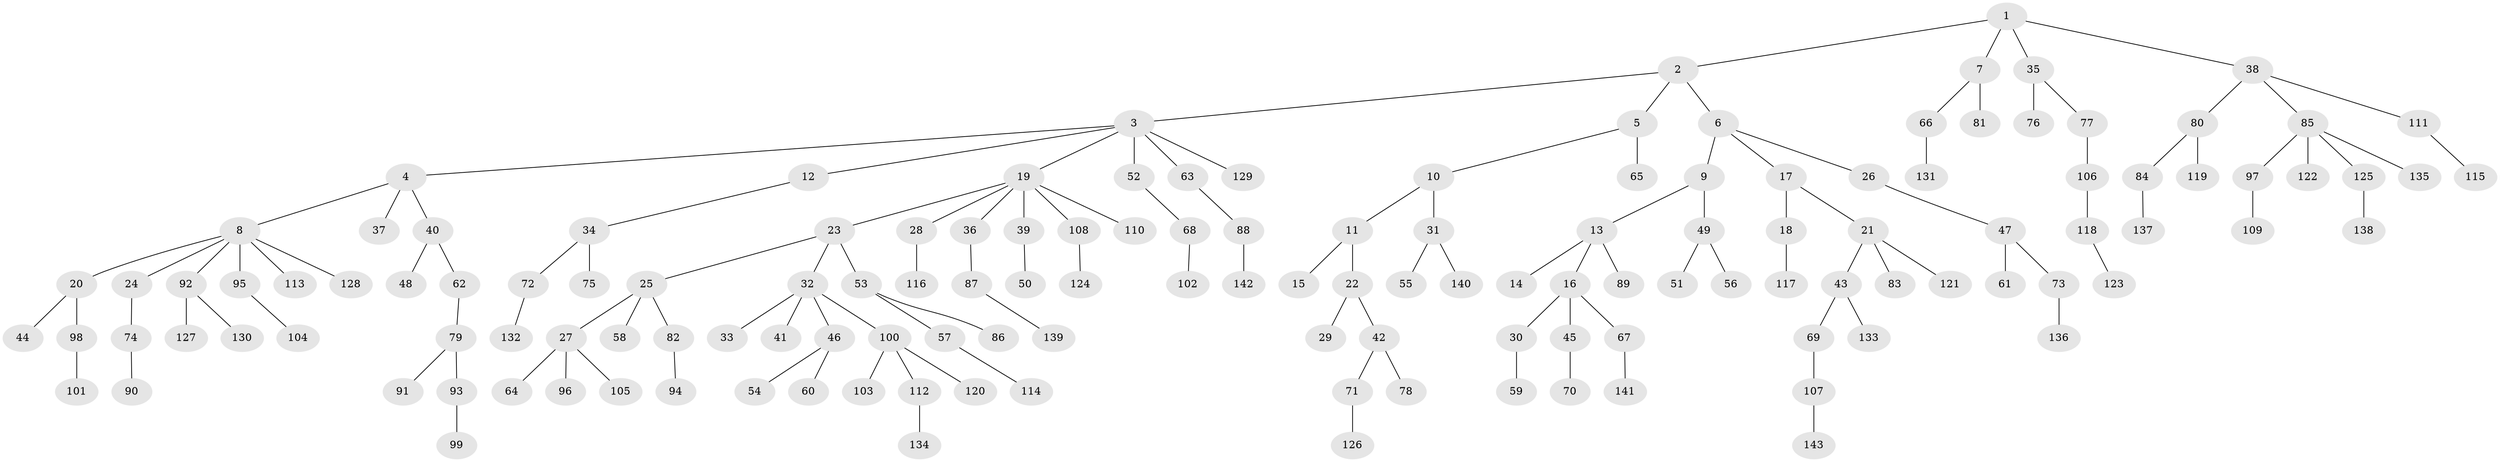 // coarse degree distribution, {4: 0.09900990099009901, 3: 0.09900990099009901, 2: 0.297029702970297, 1: 0.46534653465346537, 5: 0.009900990099009901, 6: 0.0297029702970297}
// Generated by graph-tools (version 1.1) at 2025/37/03/04/25 23:37:16]
// undirected, 143 vertices, 142 edges
graph export_dot {
  node [color=gray90,style=filled];
  1;
  2;
  3;
  4;
  5;
  6;
  7;
  8;
  9;
  10;
  11;
  12;
  13;
  14;
  15;
  16;
  17;
  18;
  19;
  20;
  21;
  22;
  23;
  24;
  25;
  26;
  27;
  28;
  29;
  30;
  31;
  32;
  33;
  34;
  35;
  36;
  37;
  38;
  39;
  40;
  41;
  42;
  43;
  44;
  45;
  46;
  47;
  48;
  49;
  50;
  51;
  52;
  53;
  54;
  55;
  56;
  57;
  58;
  59;
  60;
  61;
  62;
  63;
  64;
  65;
  66;
  67;
  68;
  69;
  70;
  71;
  72;
  73;
  74;
  75;
  76;
  77;
  78;
  79;
  80;
  81;
  82;
  83;
  84;
  85;
  86;
  87;
  88;
  89;
  90;
  91;
  92;
  93;
  94;
  95;
  96;
  97;
  98;
  99;
  100;
  101;
  102;
  103;
  104;
  105;
  106;
  107;
  108;
  109;
  110;
  111;
  112;
  113;
  114;
  115;
  116;
  117;
  118;
  119;
  120;
  121;
  122;
  123;
  124;
  125;
  126;
  127;
  128;
  129;
  130;
  131;
  132;
  133;
  134;
  135;
  136;
  137;
  138;
  139;
  140;
  141;
  142;
  143;
  1 -- 2;
  1 -- 7;
  1 -- 35;
  1 -- 38;
  2 -- 3;
  2 -- 5;
  2 -- 6;
  3 -- 4;
  3 -- 12;
  3 -- 19;
  3 -- 52;
  3 -- 63;
  3 -- 129;
  4 -- 8;
  4 -- 37;
  4 -- 40;
  5 -- 10;
  5 -- 65;
  6 -- 9;
  6 -- 17;
  6 -- 26;
  7 -- 66;
  7 -- 81;
  8 -- 20;
  8 -- 24;
  8 -- 92;
  8 -- 95;
  8 -- 113;
  8 -- 128;
  9 -- 13;
  9 -- 49;
  10 -- 11;
  10 -- 31;
  11 -- 15;
  11 -- 22;
  12 -- 34;
  13 -- 14;
  13 -- 16;
  13 -- 89;
  16 -- 30;
  16 -- 45;
  16 -- 67;
  17 -- 18;
  17 -- 21;
  18 -- 117;
  19 -- 23;
  19 -- 28;
  19 -- 36;
  19 -- 39;
  19 -- 108;
  19 -- 110;
  20 -- 44;
  20 -- 98;
  21 -- 43;
  21 -- 83;
  21 -- 121;
  22 -- 29;
  22 -- 42;
  23 -- 25;
  23 -- 32;
  23 -- 53;
  24 -- 74;
  25 -- 27;
  25 -- 58;
  25 -- 82;
  26 -- 47;
  27 -- 64;
  27 -- 96;
  27 -- 105;
  28 -- 116;
  30 -- 59;
  31 -- 55;
  31 -- 140;
  32 -- 33;
  32 -- 41;
  32 -- 46;
  32 -- 100;
  34 -- 72;
  34 -- 75;
  35 -- 76;
  35 -- 77;
  36 -- 87;
  38 -- 80;
  38 -- 85;
  38 -- 111;
  39 -- 50;
  40 -- 48;
  40 -- 62;
  42 -- 71;
  42 -- 78;
  43 -- 69;
  43 -- 133;
  45 -- 70;
  46 -- 54;
  46 -- 60;
  47 -- 61;
  47 -- 73;
  49 -- 51;
  49 -- 56;
  52 -- 68;
  53 -- 57;
  53 -- 86;
  57 -- 114;
  62 -- 79;
  63 -- 88;
  66 -- 131;
  67 -- 141;
  68 -- 102;
  69 -- 107;
  71 -- 126;
  72 -- 132;
  73 -- 136;
  74 -- 90;
  77 -- 106;
  79 -- 91;
  79 -- 93;
  80 -- 84;
  80 -- 119;
  82 -- 94;
  84 -- 137;
  85 -- 97;
  85 -- 122;
  85 -- 125;
  85 -- 135;
  87 -- 139;
  88 -- 142;
  92 -- 127;
  92 -- 130;
  93 -- 99;
  95 -- 104;
  97 -- 109;
  98 -- 101;
  100 -- 103;
  100 -- 112;
  100 -- 120;
  106 -- 118;
  107 -- 143;
  108 -- 124;
  111 -- 115;
  112 -- 134;
  118 -- 123;
  125 -- 138;
}

